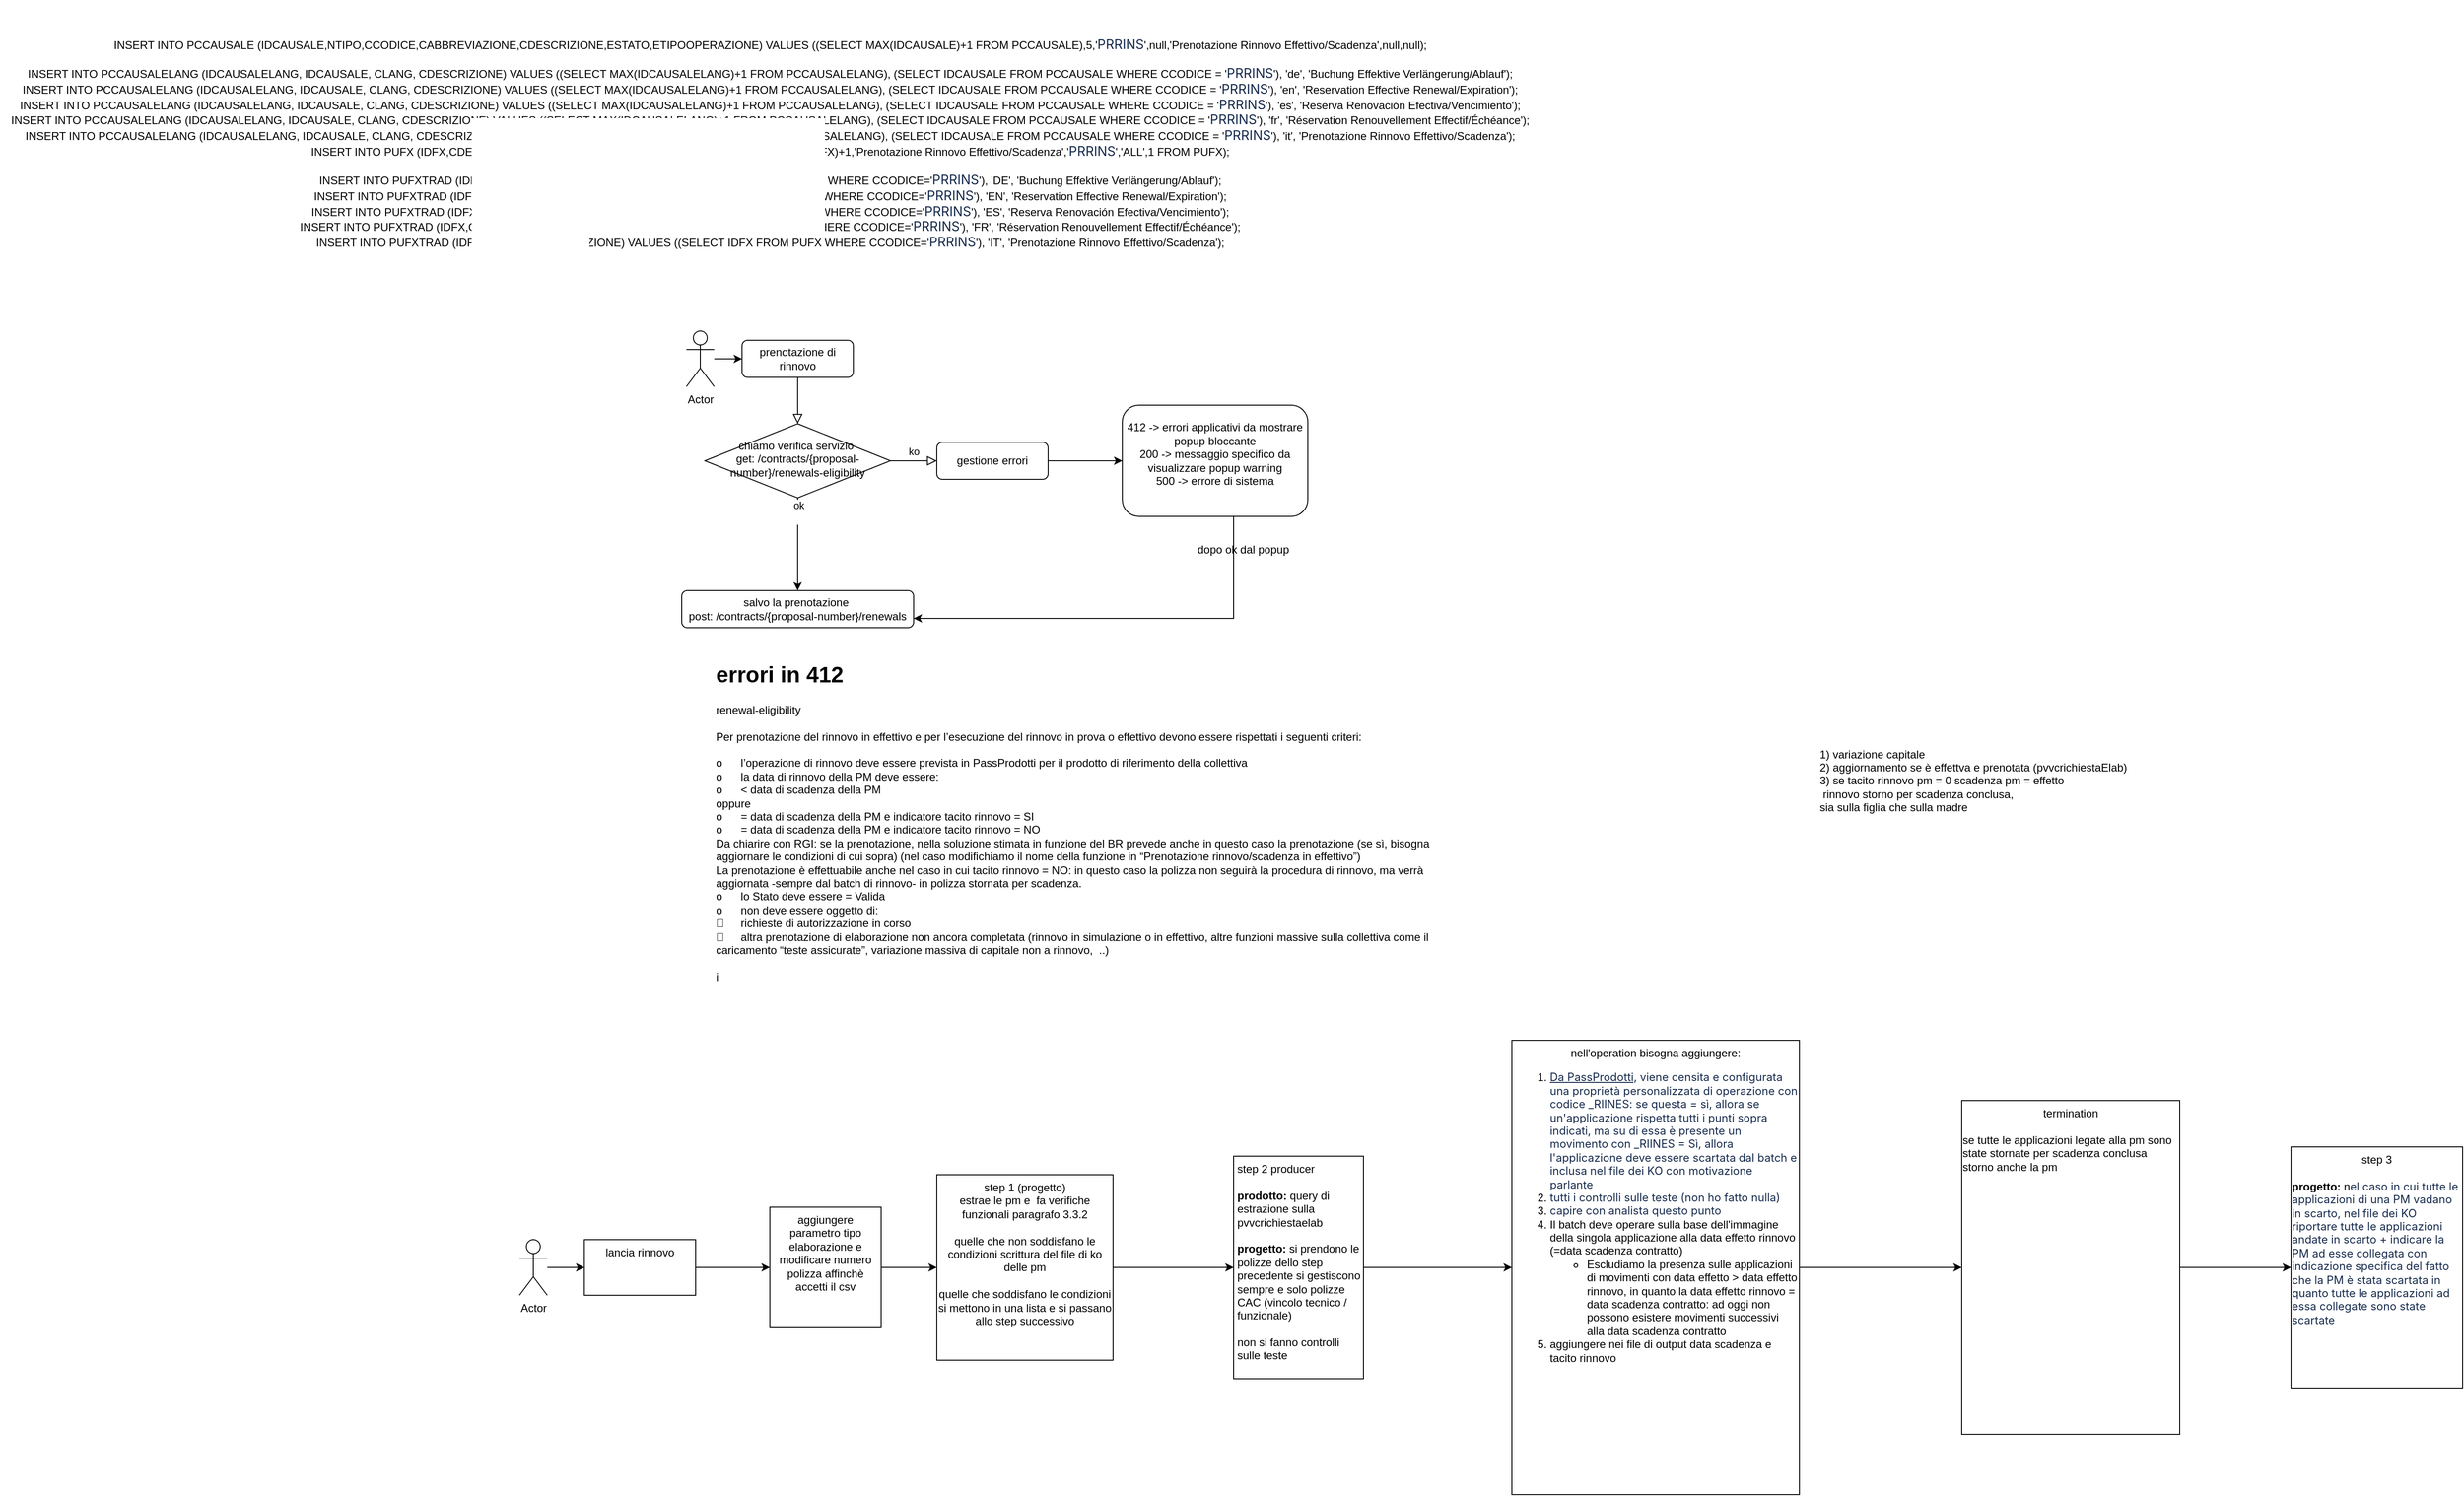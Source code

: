 <mxfile version="24.5.1" type="github">
  <diagram name="Page-1" id="xOwArk9DovRZirVe2Dwb">
    <mxGraphModel dx="1877" dy="1699" grid="1" gridSize="10" guides="1" tooltips="1" connect="1" arrows="1" fold="1" page="1" pageScale="1" pageWidth="827" pageHeight="1169" math="0" shadow="0">
      <root>
        <mxCell id="0" />
        <mxCell id="1" parent="0" />
        <mxCell id="HiW_oet_t7YTfywJ__Ob-1" value="" style="rounded=0;html=1;jettySize=auto;orthogonalLoop=1;fontSize=11;endArrow=block;endFill=0;endSize=8;strokeWidth=1;shadow=0;labelBackgroundColor=none;edgeStyle=orthogonalEdgeStyle;" edge="1" parent="1" source="HiW_oet_t7YTfywJ__Ob-2" target="HiW_oet_t7YTfywJ__Ob-6">
          <mxGeometry relative="1" as="geometry" />
        </mxCell>
        <mxCell id="HiW_oet_t7YTfywJ__Ob-2" value="prenotazione di rinnovo" style="rounded=1;whiteSpace=wrap;html=1;fontSize=12;glass=0;strokeWidth=1;shadow=0;" vertex="1" parent="1">
          <mxGeometry x="110" y="80" width="120" height="40" as="geometry" />
        </mxCell>
        <mxCell id="HiW_oet_t7YTfywJ__Ob-3" value="ko" style="edgeStyle=orthogonalEdgeStyle;rounded=0;html=1;jettySize=auto;orthogonalLoop=1;fontSize=11;endArrow=block;endFill=0;endSize=8;strokeWidth=1;shadow=0;labelBackgroundColor=none;" edge="1" parent="1" source="HiW_oet_t7YTfywJ__Ob-6" target="HiW_oet_t7YTfywJ__Ob-8">
          <mxGeometry y="10" relative="1" as="geometry">
            <mxPoint as="offset" />
          </mxGeometry>
        </mxCell>
        <mxCell id="HiW_oet_t7YTfywJ__Ob-4" value="" style="edgeStyle=orthogonalEdgeStyle;rounded=0;orthogonalLoop=1;jettySize=auto;html=1;" edge="1" parent="1" source="HiW_oet_t7YTfywJ__Ob-6" target="HiW_oet_t7YTfywJ__Ob-9">
          <mxGeometry relative="1" as="geometry" />
        </mxCell>
        <mxCell id="HiW_oet_t7YTfywJ__Ob-5" value="ok&lt;div&gt;&lt;br&gt;&lt;/div&gt;" style="edgeLabel;html=1;align=center;verticalAlign=middle;resizable=0;points=[];" vertex="1" connectable="0" parent="HiW_oet_t7YTfywJ__Ob-4">
          <mxGeometry x="-0.713" y="1" relative="1" as="geometry">
            <mxPoint as="offset" />
          </mxGeometry>
        </mxCell>
        <mxCell id="HiW_oet_t7YTfywJ__Ob-6" value="chiamo verifica servizio&amp;nbsp;&lt;div&gt;get:&amp;nbsp;&lt;span style=&quot;background-color: initial;&quot;&gt;/contracts/{proposal-number}/renewals-&lt;/span&gt;&lt;span style=&quot;background-color: initial;&quot;&gt;eligibility&lt;/span&gt;&lt;/div&gt;" style="rhombus;whiteSpace=wrap;html=1;shadow=0;fontFamily=Helvetica;fontSize=12;align=center;strokeWidth=1;spacing=6;spacingTop=-4;" vertex="1" parent="1">
          <mxGeometry x="70" y="170" width="200" height="80" as="geometry" />
        </mxCell>
        <mxCell id="HiW_oet_t7YTfywJ__Ob-7" value="" style="edgeStyle=orthogonalEdgeStyle;rounded=0;orthogonalLoop=1;jettySize=auto;html=1;" edge="1" parent="1" source="HiW_oet_t7YTfywJ__Ob-8" target="HiW_oet_t7YTfywJ__Ob-11">
          <mxGeometry relative="1" as="geometry" />
        </mxCell>
        <mxCell id="HiW_oet_t7YTfywJ__Ob-8" value="gestione errori" style="rounded=1;whiteSpace=wrap;html=1;fontSize=12;glass=0;strokeWidth=1;shadow=0;" vertex="1" parent="1">
          <mxGeometry x="320" y="190" width="120" height="40" as="geometry" />
        </mxCell>
        <mxCell id="HiW_oet_t7YTfywJ__Ob-9" value="salvo la prenotazione&amp;nbsp;&lt;div&gt;post: /contracts/{proposal-number}/renewals&lt;br&gt;&lt;/div&gt;" style="rounded=1;whiteSpace=wrap;html=1;fontSize=12;glass=0;strokeWidth=1;shadow=0;" vertex="1" parent="1">
          <mxGeometry x="45" y="350" width="250" height="40" as="geometry" />
        </mxCell>
        <mxCell id="HiW_oet_t7YTfywJ__Ob-10" value="" style="edgeStyle=orthogonalEdgeStyle;rounded=0;orthogonalLoop=1;jettySize=auto;html=1;entryX=1;entryY=0.75;entryDx=0;entryDy=0;" edge="1" parent="1" source="HiW_oet_t7YTfywJ__Ob-11" target="HiW_oet_t7YTfywJ__Ob-9">
          <mxGeometry relative="1" as="geometry">
            <mxPoint x="620" y="380" as="targetPoint" />
            <Array as="points">
              <mxPoint x="640" y="380" />
            </Array>
          </mxGeometry>
        </mxCell>
        <mxCell id="HiW_oet_t7YTfywJ__Ob-11" value="412 -&amp;gt; errori applicativi da mostrare popup bloccante&lt;div&gt;200 -&amp;gt; messaggio specifico da visualizzare popup warning&lt;/div&gt;&lt;div&gt;500 -&amp;gt; errore di sistema&lt;/div&gt;&lt;div&gt;&lt;br&gt;&lt;/div&gt;" style="whiteSpace=wrap;html=1;rounded=1;glass=0;strokeWidth=1;shadow=0;" vertex="1" parent="1">
          <mxGeometry x="520" y="150" width="200" height="120" as="geometry" />
        </mxCell>
        <mxCell id="HiW_oet_t7YTfywJ__Ob-12" value="" style="edgeStyle=orthogonalEdgeStyle;rounded=0;orthogonalLoop=1;jettySize=auto;html=1;" edge="1" parent="1" source="HiW_oet_t7YTfywJ__Ob-13" target="HiW_oet_t7YTfywJ__Ob-2">
          <mxGeometry relative="1" as="geometry" />
        </mxCell>
        <mxCell id="HiW_oet_t7YTfywJ__Ob-13" value="Actor" style="shape=umlActor;verticalLabelPosition=bottom;verticalAlign=top;html=1;outlineConnect=0;" vertex="1" parent="1">
          <mxGeometry x="50" y="70" width="30" height="60" as="geometry" />
        </mxCell>
        <mxCell id="HiW_oet_t7YTfywJ__Ob-14" value="dopo ok dal popup&lt;div&gt;&lt;br&gt;&lt;/div&gt;" style="text;html=1;align=center;verticalAlign=middle;resizable=0;points=[];autosize=1;strokeColor=none;fillColor=none;" vertex="1" parent="1">
          <mxGeometry x="590" y="293" width="120" height="40" as="geometry" />
        </mxCell>
        <mxCell id="HiW_oet_t7YTfywJ__Ob-15" value="&lt;h1 style=&quot;margin-top: 0px;&quot;&gt;errori in 412&lt;/h1&gt;&lt;div&gt;&lt;div&gt;renewal-eligibility&lt;/div&gt;&lt;div&gt;&lt;br&gt;&lt;/div&gt;&lt;div&gt;Per prenotazione del rinnovo in effettivo e per l’esecuzione del rinnovo in prova o effettivo devono essere rispettati i seguenti criteri:&lt;/div&gt;&lt;div&gt;&lt;br&gt;&lt;/div&gt;&lt;div&gt;o&lt;span style=&quot;white-space:pre&quot;&gt;&#x9;&lt;/span&gt;l’operazione di rinnovo deve essere prevista in PassProdotti per il prodotto di riferimento della collettiva&lt;/div&gt;&lt;div&gt;o&lt;span style=&quot;white-space:pre&quot;&gt;&#x9;&lt;/span&gt;la data di rinnovo della PM deve essere:&lt;/div&gt;&lt;div&gt;o&lt;span style=&quot;white-space:pre&quot;&gt;&#x9;&lt;/span&gt;&amp;lt; data di scadenza della PM&lt;/div&gt;&lt;div&gt;oppure&lt;/div&gt;&lt;div&gt;o&lt;span style=&quot;white-space:pre&quot;&gt;&#x9;&lt;/span&gt;= data di scadenza della PM e indicatore tacito rinnovo = SI&lt;/div&gt;&lt;div&gt;o&lt;span style=&quot;white-space:pre&quot;&gt;&#x9;&lt;/span&gt;= data di scadenza della PM e indicatore tacito rinnovo = NO&lt;/div&gt;&lt;div&gt;Da chiarire con RGI: se la prenotazione, nella soluzione stimata in funzione del BR prevede anche in questo caso la prenotazione (se sì, bisogna aggiornare le condizioni di cui sopra) (nel caso modifichiamo il nome della funzione in “Prenotazione rinnovo/scadenza in effettivo”)&amp;nbsp;&lt;/div&gt;&lt;div&gt;La prenotazione è effettuabile anche nel caso in cui tacito rinnovo = NO: in questo caso la polizza non seguirà la procedura di rinnovo, ma verrà aggiornata -sempre dal batch di rinnovo- in polizza stornata per scadenza.&lt;/div&gt;&lt;div&gt;o&lt;span style=&quot;white-space:pre&quot;&gt;&#x9;&lt;/span&gt;lo Stato deve essere = Valida&lt;/div&gt;&lt;div&gt;o&lt;span style=&quot;white-space:pre&quot;&gt;&#x9;&lt;/span&gt;non deve essere oggetto di:&lt;/div&gt;&lt;div&gt;&lt;span style=&quot;white-space:pre&quot;&gt;&#x9;&lt;/span&gt;richieste di autorizzazione in corso&lt;/div&gt;&lt;div&gt;&lt;span style=&quot;white-space:pre&quot;&gt;&#x9;&lt;/span&gt;altra prenotazione di elaborazione non ancora completata (rinnovo in simulazione o in effettivo, altre funzioni massive sulla collettiva come il caricamento “teste assicurate”, variazione massiva di capitale non a rinnovo,&amp;nbsp; ..)&lt;/div&gt;&lt;div&gt;&lt;br&gt;&lt;/div&gt;&lt;div&gt;i&lt;/div&gt;&lt;/div&gt;&lt;div&gt;&lt;br&gt;&lt;/div&gt;" style="text;html=1;whiteSpace=wrap;overflow=hidden;rounded=0;" vertex="1" parent="1">
          <mxGeometry x="80" y="420" width="810" height="490" as="geometry" />
        </mxCell>
        <mxCell id="HiW_oet_t7YTfywJ__Ob-16" value="&lt;div&gt;&lt;br&gt;&lt;/div&gt;&lt;div&gt;&lt;br&gt;&lt;/div&gt;&lt;div&gt;INSERT INTO PCCAUSALE (IDCAUSALE,NTIPO,CCODICE,CABBREVIAZIONE,CDESCRIZIONE,ESTATO,ETIPOOPERAZIONE) VALUES ((SELECT MAX(IDCAUSALE)+1 FROM PCCAUSALE),5,&#39;&lt;span style=&quot;color: rgb(23, 43, 77); font-family: -apple-system, BlinkMacSystemFont, &amp;quot;Segoe UI&amp;quot;, Roboto, Oxygen, Ubuntu, &amp;quot;Fira Sans&amp;quot;, &amp;quot;Droid Sans&amp;quot;, &amp;quot;Helvetica Neue&amp;quot;, sans-serif; font-size: 14px; text-align: left; text-wrap: wrap; background-color: rgb(255, 255, 255);&quot;&gt;PRRINS&lt;/span&gt;&#39;,null,&#39;Prenotazione Rinnovo Effettivo/Scadenza&#39;,null,null);&lt;/div&gt;&lt;div&gt;&lt;br&gt;&lt;/div&gt;&lt;div&gt;INSERT INTO PCCAUSALELANG (IDCAUSALELANG, IDCAUSALE, CLANG, CDESCRIZIONE) VALUES ((SELECT MAX(IDCAUSALELANG)+1 FROM PCCAUSALELANG), (SELECT IDCAUSALE FROM PCCAUSALE WHERE CCODICE = &#39;&lt;span style=&quot;color: rgb(23, 43, 77); font-family: -apple-system, BlinkMacSystemFont, &amp;quot;Segoe UI&amp;quot;, Roboto, Oxygen, Ubuntu, &amp;quot;Fira Sans&amp;quot;, &amp;quot;Droid Sans&amp;quot;, &amp;quot;Helvetica Neue&amp;quot;, sans-serif; font-size: 14px; text-align: left; text-wrap: wrap; background-color: rgb(255, 255, 255);&quot;&gt;PRRINS&lt;/span&gt;&#39;), &#39;de&#39;, &#39;Buchung Effektive Verlängerung/Ablauf&#39;);&lt;/div&gt;&lt;div&gt;INSERT INTO PCCAUSALELANG (IDCAUSALELANG, IDCAUSALE, CLANG, CDESCRIZIONE) VALUES ((SELECT MAX(IDCAUSALELANG)+1 FROM PCCAUSALELANG), (SELECT IDCAUSALE FROM PCCAUSALE WHERE CCODICE = &#39;&lt;span style=&quot;color: rgb(23, 43, 77); font-family: -apple-system, BlinkMacSystemFont, &amp;quot;Segoe UI&amp;quot;, Roboto, Oxygen, Ubuntu, &amp;quot;Fira Sans&amp;quot;, &amp;quot;Droid Sans&amp;quot;, &amp;quot;Helvetica Neue&amp;quot;, sans-serif; font-size: 14px; text-align: left; text-wrap: wrap; background-color: rgb(255, 255, 255);&quot;&gt;PRRINS&lt;/span&gt;&#39;), &#39;en&#39;, &#39;Reservation Effective Renewal/Expiration&#39;);&lt;/div&gt;&lt;div&gt;INSERT INTO PCCAUSALELANG (IDCAUSALELANG, IDCAUSALE, CLANG, CDESCRIZIONE) VALUES ((SELECT MAX(IDCAUSALELANG)+1 FROM PCCAUSALELANG), (SELECT IDCAUSALE FROM PCCAUSALE WHERE CCODICE = &#39;&lt;span style=&quot;color: rgb(23, 43, 77); font-family: -apple-system, BlinkMacSystemFont, &amp;quot;Segoe UI&amp;quot;, Roboto, Oxygen, Ubuntu, &amp;quot;Fira Sans&amp;quot;, &amp;quot;Droid Sans&amp;quot;, &amp;quot;Helvetica Neue&amp;quot;, sans-serif; font-size: 14px; text-align: left; text-wrap: wrap; background-color: rgb(255, 255, 255);&quot;&gt;PRRINS&lt;/span&gt;&#39;), &#39;es&#39;, &#39;Reserva Renovación Efectiva/Vencimiento&#39;);&lt;/div&gt;&lt;div&gt;INSERT INTO PCCAUSALELANG (IDCAUSALELANG, IDCAUSALE, CLANG, CDESCRIZIONE) VALUES ((SELECT MAX(IDCAUSALELANG)+1 FROM PCCAUSALELANG), (SELECT IDCAUSALE FROM PCCAUSALE WHERE CCODICE = &#39;&lt;span style=&quot;color: rgb(23, 43, 77); font-family: -apple-system, BlinkMacSystemFont, &amp;quot;Segoe UI&amp;quot;, Roboto, Oxygen, Ubuntu, &amp;quot;Fira Sans&amp;quot;, &amp;quot;Droid Sans&amp;quot;, &amp;quot;Helvetica Neue&amp;quot;, sans-serif; font-size: 14px; text-align: left; text-wrap: wrap; background-color: rgb(255, 255, 255);&quot;&gt;PRRINS&lt;/span&gt;&#39;), &#39;fr&#39;, &#39;Réservation Renouvellement Effectif/Échéance&#39;);&lt;/div&gt;&lt;div&gt;INSERT INTO PCCAUSALELANG (IDCAUSALELANG, IDCAUSALE, CLANG, CDESCRIZIONE) VALUES ((SELECT MAX(IDCAUSALELANG)+1 FROM PCCAUSALELANG), (SELECT IDCAUSALE FROM PCCAUSALE WHERE CCODICE = &#39;&lt;span style=&quot;color: rgb(23, 43, 77); font-family: -apple-system, BlinkMacSystemFont, &amp;quot;Segoe UI&amp;quot;, Roboto, Oxygen, Ubuntu, &amp;quot;Fira Sans&amp;quot;, &amp;quot;Droid Sans&amp;quot;, &amp;quot;Helvetica Neue&amp;quot;, sans-serif; font-size: 14px; text-align: left; text-wrap: wrap; background-color: rgb(255, 255, 255);&quot;&gt;PRRINS&lt;/span&gt;&#39;), &#39;it&#39;, &#39;Prenotazione Rinnovo Effettivo/Scadenza&#39;);&lt;/div&gt;&lt;div&gt;&lt;span style=&quot;background-color: initial;&quot;&gt;INSERT INTO PUFX (IDFX,CDESCRIZIONE,CCODICE,CABBREVIAZIONE,ETIPO) (SELECT MAX(IDFX)+1,&#39;Prenotazione Rinnovo Effettivo/Scadenza&#39;,&#39;&lt;/span&gt;&lt;span style=&quot;color: rgb(23, 43, 77); font-family: -apple-system, BlinkMacSystemFont, &amp;quot;Segoe UI&amp;quot;, Roboto, Oxygen, Ubuntu, &amp;quot;Fira Sans&amp;quot;, &amp;quot;Droid Sans&amp;quot;, &amp;quot;Helvetica Neue&amp;quot;, sans-serif; font-size: 14px; text-align: left; text-wrap: wrap; background-color: rgb(255, 255, 255);&quot;&gt;PRRINS&lt;/span&gt;&lt;span style=&quot;background-color: initial;&quot;&gt;&#39;,&#39;ALL&#39;,1 FROM PUFX);&lt;/span&gt;&lt;br&gt;&lt;/div&gt;&lt;div&gt;&lt;br&gt;&lt;/div&gt;&lt;div&gt;INSERT INTO PUFXTRAD (IDFX,CLINGUA,CDESCRIZIONE) VALUES ((SELECT IDFX FROM PUFX WHERE CCODICE=&#39;&lt;span style=&quot;color: rgb(23, 43, 77); font-family: -apple-system, BlinkMacSystemFont, &amp;quot;Segoe UI&amp;quot;, Roboto, Oxygen, Ubuntu, &amp;quot;Fira Sans&amp;quot;, &amp;quot;Droid Sans&amp;quot;, &amp;quot;Helvetica Neue&amp;quot;, sans-serif; font-size: 14px; text-align: left; text-wrap: wrap; background-color: rgb(255, 255, 255);&quot;&gt;PRRINS&lt;/span&gt;&#39;), &#39;DE&#39;, &#39;Buchung Effektive Verlängerung/Ablauf&#39;);&lt;/div&gt;&lt;div&gt;INSERT INTO PUFXTRAD (IDFX,CLINGUA,CDESCRIZIONE) VALUES ((SELECT IDFX FROM PUFX WHERE CCODICE=&#39;&lt;span style=&quot;color: rgb(23, 43, 77); font-family: -apple-system, BlinkMacSystemFont, &amp;quot;Segoe UI&amp;quot;, Roboto, Oxygen, Ubuntu, &amp;quot;Fira Sans&amp;quot;, &amp;quot;Droid Sans&amp;quot;, &amp;quot;Helvetica Neue&amp;quot;, sans-serif; font-size: 14px; text-align: left; text-wrap: wrap; background-color: rgb(255, 255, 255);&quot;&gt;PRRINS&lt;/span&gt;&#39;), &#39;EN&#39;, &#39;Reservation Effective Renewal/Expiration&#39;);&lt;/div&gt;&lt;div&gt;INSERT INTO PUFXTRAD (IDFX,CLINGUA,CDESCRIZIONE) VALUES ((SELECT IDFX FROM PUFX WHERE CCODICE=&#39;&lt;span style=&quot;color: rgb(23, 43, 77); font-family: -apple-system, BlinkMacSystemFont, &amp;quot;Segoe UI&amp;quot;, Roboto, Oxygen, Ubuntu, &amp;quot;Fira Sans&amp;quot;, &amp;quot;Droid Sans&amp;quot;, &amp;quot;Helvetica Neue&amp;quot;, sans-serif; font-size: 14px; text-align: left; text-wrap: wrap; background-color: rgb(255, 255, 255);&quot;&gt;PRRINS&lt;/span&gt;&#39;), &#39;ES&#39;, &#39;Reserva Renovación Efectiva/Vencimiento&#39;);&lt;/div&gt;&lt;div&gt;INSERT INTO PUFXTRAD (IDFX,CLINGUA,CDESCRIZIONE) VALUES ((SELECT IDFX FROM PUFX WHERE CCODICE=&#39;&lt;span style=&quot;color: rgb(23, 43, 77); font-family: -apple-system, BlinkMacSystemFont, &amp;quot;Segoe UI&amp;quot;, Roboto, Oxygen, Ubuntu, &amp;quot;Fira Sans&amp;quot;, &amp;quot;Droid Sans&amp;quot;, &amp;quot;Helvetica Neue&amp;quot;, sans-serif; font-size: 14px; text-align: left; text-wrap: wrap; background-color: rgb(255, 255, 255);&quot;&gt;PRRINS&lt;/span&gt;&#39;), &#39;FR&#39;, &#39;Réservation Renouvellement Effectif/Échéance&#39;);&lt;/div&gt;&lt;div&gt;INSERT INTO PUFXTRAD (IDFX,CLINGUA,CDESCRIZIONE) VALUES ((SELECT IDFX FROM PUFX WHERE CCODICE=&#39;&lt;span style=&quot;color: rgb(23, 43, 77); font-family: -apple-system, BlinkMacSystemFont, &amp;quot;Segoe UI&amp;quot;, Roboto, Oxygen, Ubuntu, &amp;quot;Fira Sans&amp;quot;, &amp;quot;Droid Sans&amp;quot;, &amp;quot;Helvetica Neue&amp;quot;, sans-serif; font-size: 14px; text-align: left; text-wrap: wrap; background-color: rgb(255, 255, 255);&quot;&gt;PRRINS&lt;/span&gt;&#39;), &#39;IT&#39;, &#39;Prenotazione Rinnovo Effettivo/Scadenza&#39;);&lt;/div&gt;" style="text;html=1;align=center;verticalAlign=middle;resizable=0;points=[];autosize=1;strokeColor=none;fillColor=none;" vertex="1" parent="1">
          <mxGeometry x="-690" y="-287" width="1660" height="280" as="geometry" />
        </mxCell>
        <mxCell id="HiW_oet_t7YTfywJ__Ob-17" value="" style="edgeStyle=orthogonalEdgeStyle;rounded=0;orthogonalLoop=1;jettySize=auto;html=1;" edge="1" parent="1" source="HiW_oet_t7YTfywJ__Ob-18" target="HiW_oet_t7YTfywJ__Ob-20">
          <mxGeometry relative="1" as="geometry" />
        </mxCell>
        <mxCell id="HiW_oet_t7YTfywJ__Ob-18" value="Actor" style="shape=umlActor;verticalLabelPosition=bottom;verticalAlign=top;html=1;outlineConnect=0;" vertex="1" parent="1">
          <mxGeometry x="-130" y="1050" width="30" height="60" as="geometry" />
        </mxCell>
        <mxCell id="HiW_oet_t7YTfywJ__Ob-19" value="" style="edgeStyle=orthogonalEdgeStyle;rounded=0;orthogonalLoop=1;jettySize=auto;html=1;" edge="1" parent="1" source="HiW_oet_t7YTfywJ__Ob-20" target="HiW_oet_t7YTfywJ__Ob-28">
          <mxGeometry relative="1" as="geometry" />
        </mxCell>
        <mxCell id="HiW_oet_t7YTfywJ__Ob-20" value="lancia rinnovo&lt;div&gt;&lt;br&gt;&lt;/div&gt;" style="whiteSpace=wrap;html=1;verticalAlign=top;" vertex="1" parent="1">
          <mxGeometry x="-60" y="1050" width="120" height="60" as="geometry" />
        </mxCell>
        <mxCell id="HiW_oet_t7YTfywJ__Ob-21" value="" style="edgeStyle=orthogonalEdgeStyle;rounded=0;orthogonalLoop=1;jettySize=auto;html=1;" edge="1" parent="1" source="HiW_oet_t7YTfywJ__Ob-22" target="HiW_oet_t7YTfywJ__Ob-24">
          <mxGeometry relative="1" as="geometry" />
        </mxCell>
        <mxCell id="HiW_oet_t7YTfywJ__Ob-22" value="step 1 (progetto)&lt;div&gt;estrae le pm e&amp;nbsp; fa verifiche funzionali paragrafo 3.3.2&lt;/div&gt;&lt;div&gt;&lt;br&gt;&lt;/div&gt;&lt;div&gt;quelle che non soddisfano le condizioni scrittura del file di ko delle pm&lt;/div&gt;&lt;div&gt;&lt;br&gt;&lt;/div&gt;&lt;div&gt;quelle che soddisfano le condizioni si mettono in una lista e si passano allo step successivo&lt;/div&gt;&lt;div&gt;&lt;br&gt;&lt;/div&gt;" style="whiteSpace=wrap;html=1;verticalAlign=top;" vertex="1" parent="1">
          <mxGeometry x="320" y="980" width="190" height="200" as="geometry" />
        </mxCell>
        <mxCell id="HiW_oet_t7YTfywJ__Ob-23" value="" style="edgeStyle=orthogonalEdgeStyle;rounded=0;orthogonalLoop=1;jettySize=auto;html=1;" edge="1" parent="1" source="HiW_oet_t7YTfywJ__Ob-24" target="HiW_oet_t7YTfywJ__Ob-26">
          <mxGeometry relative="1" as="geometry" />
        </mxCell>
        <mxCell id="HiW_oet_t7YTfywJ__Ob-24" value="step 2 producer&lt;div&gt;&lt;br&gt;&lt;/div&gt;&lt;div&gt;&lt;b&gt;prodotto:&lt;/b&gt; query di estrazione sulla pvvcrichiestaelab&lt;/div&gt;&lt;div&gt;&lt;br&gt;&lt;/div&gt;&lt;div&gt;&lt;b&gt;progetto:&lt;/b&gt; si prendono le polizze dello step precedente si gestiscono sempre e solo polizze CAC (vincolo tecnico / funzionale)&lt;/div&gt;&lt;div&gt;&lt;br&gt;&lt;/div&gt;&lt;div&gt;non si fanno controlli sulle teste&amp;nbsp;&lt;/div&gt;" style="whiteSpace=wrap;html=1;verticalAlign=top;align=left;spacingTop=0;spacingLeft=2;spacingRight=1;" vertex="1" parent="1">
          <mxGeometry x="640" y="960" width="140" height="240" as="geometry" />
        </mxCell>
        <mxCell id="HiW_oet_t7YTfywJ__Ob-32" value="" style="edgeStyle=orthogonalEdgeStyle;rounded=0;orthogonalLoop=1;jettySize=auto;html=1;" edge="1" parent="1" source="HiW_oet_t7YTfywJ__Ob-26" target="HiW_oet_t7YTfywJ__Ob-31">
          <mxGeometry relative="1" as="geometry" />
        </mxCell>
        <mxCell id="HiW_oet_t7YTfywJ__Ob-26" value="nell&#39;operation bisogna aggiungere:&lt;div style=&quot;text-align: left;&quot;&gt;&lt;ol&gt;&lt;li&gt;&lt;ins style=&quot;background-color: rgb(255, 255, 255); color: rgb(23, 43, 77); font-family: -apple-system, BlinkMacSystemFont, &amp;quot;Segoe UI&amp;quot;, Roboto, Oxygen, Ubuntu, &amp;quot;Fira Sans&amp;quot;, &amp;quot;Droid Sans&amp;quot;, &amp;quot;Helvetica Neue&amp;quot;, sans-serif;&quot;&gt;Da PassProdotti&lt;/ins&gt;&lt;span style=&quot;background-color: rgb(255, 255, 255); color: rgb(23, 43, 77); font-family: -apple-system, BlinkMacSystemFont, &amp;quot;Segoe UI&amp;quot;, Roboto, Oxygen, Ubuntu, &amp;quot;Fira Sans&amp;quot;, &amp;quot;Droid Sans&amp;quot;, &amp;quot;Helvetica Neue&amp;quot;, sans-serif;&quot;&gt;, viene censita e configurata una proprietà personalizzata di operazione con codice _RIINES: se questa = sì, allora se un&#39;applicazione rispetta tutti i punti sopra indicati, ma su di essa è presente un movimento con _RIINES = Sì, allora l&#39;applicazione deve essere scartata dal batch e inclusa nel file dei KO con motivazione parlante&lt;/span&gt;&lt;/li&gt;&lt;li&gt;&lt;span style=&quot;background-color: rgb(255, 255, 255); color: rgb(23, 43, 77); font-family: -apple-system, BlinkMacSystemFont, &amp;quot;Segoe UI&amp;quot;, Roboto, Oxygen, Ubuntu, &amp;quot;Fira Sans&amp;quot;, &amp;quot;Droid Sans&amp;quot;, &amp;quot;Helvetica Neue&amp;quot;, sans-serif;&quot;&gt;tutti i controlli sulle teste (non ho fatto nulla)&lt;/span&gt;&lt;/li&gt;&lt;li&gt;&lt;span style=&quot;background-color: rgb(255, 255, 255); color: rgb(23, 43, 77); font-family: -apple-system, BlinkMacSystemFont, &amp;quot;Segoe UI&amp;quot;, Roboto, Oxygen, Ubuntu, &amp;quot;Fira Sans&amp;quot;, &amp;quot;Droid Sans&amp;quot;, &amp;quot;Helvetica Neue&amp;quot;, sans-serif;&quot;&gt;capire con analista questo punto&lt;/span&gt;&lt;/li&gt;&lt;li&gt;Il batch deve operare sulla base dell&#39;immagine della singola applicazione alla data effetto rinnovo (=data scadenza contratto)&lt;/li&gt;&lt;ul style=&quot;margin: 0px;&quot;&gt;&lt;li&gt;Escludiamo la presenza sulle applicazioni di movimenti con data effetto &amp;gt; data effetto rinnovo, in quanto la data effetto rinnovo = data scadenza contratto: ad oggi non possono esistere movimenti successivi alla data scadenza contratto&lt;/li&gt;&lt;/ul&gt;&lt;li&gt;aggiungere nei file di output data scadenza e tacito rinnovo&lt;/li&gt;&lt;/ol&gt;&lt;/div&gt;" style="whiteSpace=wrap;html=1;verticalAlign=top;" vertex="1" parent="1">
          <mxGeometry x="940" y="835" width="310" height="490" as="geometry" />
        </mxCell>
        <mxCell id="HiW_oet_t7YTfywJ__Ob-27" value="" style="edgeStyle=orthogonalEdgeStyle;rounded=0;orthogonalLoop=1;jettySize=auto;html=1;" edge="1" parent="1" source="HiW_oet_t7YTfywJ__Ob-28" target="HiW_oet_t7YTfywJ__Ob-22">
          <mxGeometry relative="1" as="geometry" />
        </mxCell>
        <mxCell id="HiW_oet_t7YTfywJ__Ob-28" value="&lt;div&gt;aggiungere parametro tipo elaborazione e modificare numero polizza affinchè accetti il csv&lt;/div&gt;" style="whiteSpace=wrap;html=1;verticalAlign=top;" vertex="1" parent="1">
          <mxGeometry x="140" y="1015" width="120" height="130" as="geometry" />
        </mxCell>
        <mxCell id="HiW_oet_t7YTfywJ__Ob-29" value="step 3&lt;div&gt;&lt;br&gt;&lt;/div&gt;&lt;div style=&quot;text-align: left;&quot;&gt;&lt;b&gt;progetto: &lt;/b&gt;n&lt;span style=&quot;background-color: rgb(255, 255, 255); color: rgb(23, 43, 77); font-family: -apple-system, BlinkMacSystemFont, &amp;quot;Segoe UI&amp;quot;, Roboto, Oxygen, Ubuntu, &amp;quot;Fira Sans&amp;quot;, &amp;quot;Droid Sans&amp;quot;, &amp;quot;Helvetica Neue&amp;quot;, sans-serif;&quot;&gt;el caso in cui tutte le applicazioni di una PM vadano in scarto, nel file dei KO riportare tutte le applicazioni andate in scarto + indicare la PM ad esse collegata con indicazione specifica del fatto che la PM è stata scartata in quanto tutte le applicazioni ad essa collegate sono state scartate&lt;/span&gt;&lt;/div&gt;" style="whiteSpace=wrap;html=1;verticalAlign=top;" vertex="1" parent="1">
          <mxGeometry x="1780" y="950" width="185" height="260" as="geometry" />
        </mxCell>
        <mxCell id="HiW_oet_t7YTfywJ__Ob-30" value="1) variazione capitale&lt;div&gt;2) aggiornamento se è effettva e prenotata (pvvcrichiestaElab)&lt;/div&gt;&lt;div&gt;3) se tacito rinnovo pm = 0 scadenza pm = effetto&lt;/div&gt;&lt;div&gt;&amp;nbsp;rinnovo storno per scadenza conclusa,&amp;nbsp;&lt;/div&gt;&lt;div&gt;sia sulla figlia che sulla madre&lt;/div&gt;" style="text;html=1;align=left;verticalAlign=middle;resizable=0;points=[];autosize=1;strokeColor=none;fillColor=none;" vertex="1" parent="1">
          <mxGeometry x="1270" y="510" width="350" height="90" as="geometry" />
        </mxCell>
        <mxCell id="HiW_oet_t7YTfywJ__Ob-34" value="" style="edgeStyle=orthogonalEdgeStyle;rounded=0;orthogonalLoop=1;jettySize=auto;html=1;entryX=0;entryY=0.5;entryDx=0;entryDy=0;" edge="1" parent="1" source="HiW_oet_t7YTfywJ__Ob-31" target="HiW_oet_t7YTfywJ__Ob-29">
          <mxGeometry relative="1" as="geometry">
            <mxPoint x="1817.5" y="1080" as="targetPoint" />
          </mxGeometry>
        </mxCell>
        <mxCell id="HiW_oet_t7YTfywJ__Ob-31" value="termination&lt;div&gt;&lt;br&gt;&lt;/div&gt;&lt;div style=&quot;text-align: left;&quot;&gt;se tutte le applicazioni legate alla pm sono state stornate per scadenza conclusa storno anche la pm&lt;/div&gt;" style="whiteSpace=wrap;html=1;verticalAlign=top;" vertex="1" parent="1">
          <mxGeometry x="1425" y="900" width="235" height="360" as="geometry" />
        </mxCell>
      </root>
    </mxGraphModel>
  </diagram>
</mxfile>
